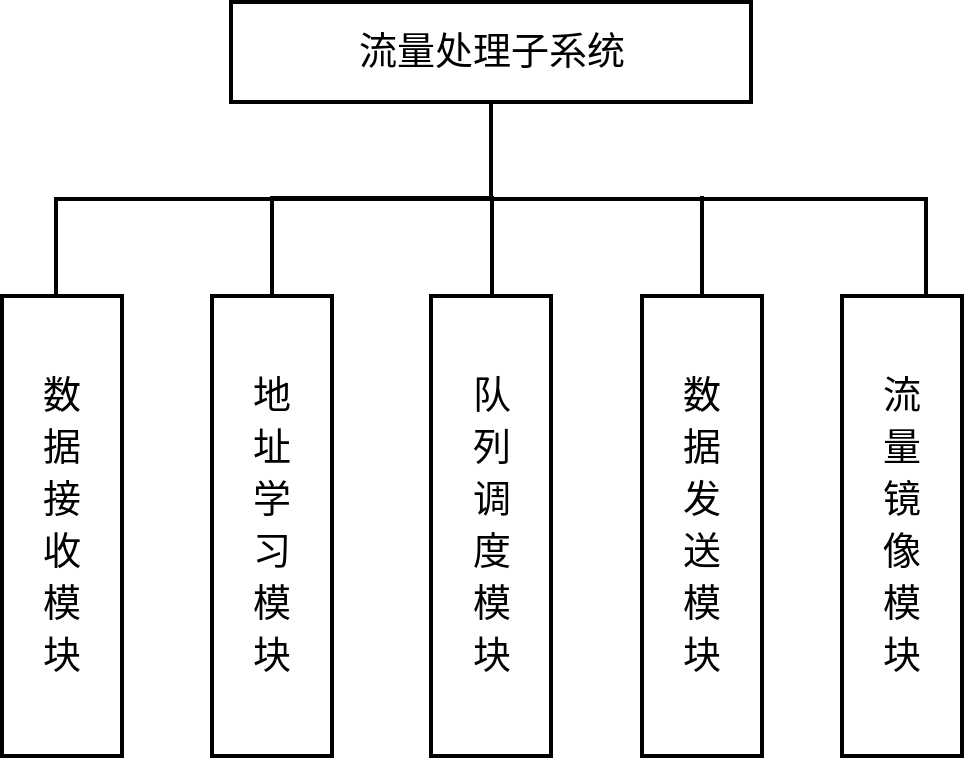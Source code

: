 <mxfile version="20.8.23" type="github">
  <diagram name="第 1 页" id="4M4pmrjOuwIooKWq4O6p">
    <mxGraphModel dx="2074" dy="1068" grid="1" gridSize="10" guides="1" tooltips="1" connect="1" arrows="1" fold="1" page="1" pageScale="1" pageWidth="827" pageHeight="1169" math="0" shadow="0">
      <root>
        <mxCell id="0" />
        <mxCell id="1" parent="0" />
        <mxCell id="HO9KouEG1NhI8WGZBcSB-1" value="&lt;font style=&quot;font-size: 19px;&quot;&gt;流量处理子系统&lt;/font&gt;" style="rounded=0;whiteSpace=wrap;html=1;strokeWidth=2;" vertex="1" parent="1">
          <mxGeometry x="264.5" y="153" width="260" height="50" as="geometry" />
        </mxCell>
        <mxCell id="HO9KouEG1NhI8WGZBcSB-2" value="&lt;p style=&quot;line-height: 200%;&quot;&gt;&lt;span style=&quot;font-size: 19px;&quot;&gt;数&lt;br&gt;据&lt;br&gt;接&lt;br&gt;收&lt;br&gt;模&lt;br&gt;块&lt;/span&gt;&lt;/p&gt;" style="rounded=0;whiteSpace=wrap;html=1;strokeWidth=2;" vertex="1" parent="1">
          <mxGeometry x="150" y="300" width="60" height="230" as="geometry" />
        </mxCell>
        <mxCell id="HO9KouEG1NhI8WGZBcSB-3" value="&lt;p style=&quot;line-height: 100%;&quot;&gt;&lt;span style=&quot;font-size: 19px;&quot;&gt;地&lt;/span&gt;&lt;/p&gt;&lt;p style=&quot;line-height: 100%;&quot;&gt;&lt;span style=&quot;font-size: 19px;&quot;&gt;址&lt;/span&gt;&lt;/p&gt;&lt;p style=&quot;line-height: 100%;&quot;&gt;&lt;span style=&quot;font-size: 19px;&quot;&gt;学&lt;/span&gt;&lt;/p&gt;&lt;p style=&quot;line-height: 100%;&quot;&gt;&lt;span style=&quot;font-size: 19px;&quot;&gt;习&lt;/span&gt;&lt;/p&gt;&lt;p style=&quot;line-height: 100%;&quot;&gt;&lt;span style=&quot;font-size: 19px;&quot;&gt;模&lt;/span&gt;&lt;/p&gt;&lt;p style=&quot;line-height: 100%;&quot;&gt;&lt;span style=&quot;font-size: 19px;&quot;&gt;块&lt;/span&gt;&lt;/p&gt;" style="rounded=0;whiteSpace=wrap;html=1;strokeWidth=2;" vertex="1" parent="1">
          <mxGeometry x="255" y="300" width="60" height="230" as="geometry" />
        </mxCell>
        <mxCell id="HO9KouEG1NhI8WGZBcSB-4" value="&lt;p style=&quot;line-height: 100%;&quot;&gt;&lt;span style=&quot;font-size: 19px;&quot;&gt;队&lt;/span&gt;&lt;/p&gt;&lt;p style=&quot;line-height: 100%;&quot;&gt;&lt;span style=&quot;font-size: 19px;&quot;&gt;列&lt;/span&gt;&lt;/p&gt;&lt;p style=&quot;line-height: 100%;&quot;&gt;&lt;span style=&quot;font-size: 19px;&quot;&gt;调&lt;/span&gt;&lt;/p&gt;&lt;p style=&quot;line-height: 100%;&quot;&gt;&lt;span style=&quot;font-size: 19px;&quot;&gt;度&lt;/span&gt;&lt;/p&gt;&lt;p style=&quot;line-height: 100%;&quot;&gt;&lt;span style=&quot;font-size: 19px;&quot;&gt;模&lt;/span&gt;&lt;/p&gt;&lt;p style=&quot;line-height: 100%;&quot;&gt;&lt;span style=&quot;font-size: 19px;&quot;&gt;块&lt;/span&gt;&lt;/p&gt;" style="rounded=0;whiteSpace=wrap;html=1;strokeWidth=2;" vertex="1" parent="1">
          <mxGeometry x="364.5" y="300" width="60" height="230" as="geometry" />
        </mxCell>
        <mxCell id="HO9KouEG1NhI8WGZBcSB-5" value="&lt;p style=&quot;line-height: 100%;&quot;&gt;&lt;span style=&quot;font-size: 19px;&quot;&gt;数&lt;/span&gt;&lt;/p&gt;&lt;p style=&quot;line-height: 100%;&quot;&gt;&lt;span style=&quot;font-size: 19px;&quot;&gt;据&lt;/span&gt;&lt;/p&gt;&lt;p style=&quot;line-height: 100%;&quot;&gt;&lt;span style=&quot;font-size: 19px;&quot;&gt;发&lt;/span&gt;&lt;/p&gt;&lt;p style=&quot;line-height: 100%;&quot;&gt;&lt;span style=&quot;font-size: 19px;&quot;&gt;送&lt;/span&gt;&lt;/p&gt;&lt;p style=&quot;line-height: 100%;&quot;&gt;&lt;span style=&quot;font-size: 19px;&quot;&gt;模&lt;/span&gt;&lt;/p&gt;&lt;p style=&quot;line-height: 100%;&quot;&gt;&lt;span style=&quot;font-size: 19px;&quot;&gt;块&lt;/span&gt;&lt;/p&gt;" style="rounded=0;whiteSpace=wrap;html=1;strokeWidth=2;" vertex="1" parent="1">
          <mxGeometry x="470" y="300" width="60" height="230" as="geometry" />
        </mxCell>
        <mxCell id="HO9KouEG1NhI8WGZBcSB-6" value="&lt;p style=&quot;line-height: 100%;&quot;&gt;&lt;span style=&quot;font-size: 19px;&quot;&gt;流&lt;/span&gt;&lt;/p&gt;&lt;p style=&quot;line-height: 100%;&quot;&gt;&lt;span style=&quot;font-size: 19px;&quot;&gt;量&lt;/span&gt;&lt;/p&gt;&lt;p style=&quot;line-height: 100%;&quot;&gt;&lt;span style=&quot;font-size: 19px;&quot;&gt;镜&lt;/span&gt;&lt;/p&gt;&lt;p style=&quot;line-height: 100%;&quot;&gt;&lt;span style=&quot;font-size: 19px;&quot;&gt;像&lt;/span&gt;&lt;/p&gt;&lt;p style=&quot;line-height: 100%;&quot;&gt;&lt;span style=&quot;font-size: 19px;&quot;&gt;模&lt;/span&gt;&lt;/p&gt;&lt;p style=&quot;line-height: 100%;&quot;&gt;&lt;span style=&quot;font-size: 19px;&quot;&gt;块&lt;/span&gt;&lt;/p&gt;" style="rounded=0;whiteSpace=wrap;html=1;strokeWidth=2;" vertex="1" parent="1">
          <mxGeometry x="570" y="300" width="60" height="230" as="geometry" />
        </mxCell>
        <mxCell id="HO9KouEG1NhI8WGZBcSB-11" value="" style="strokeWidth=2;html=1;shape=mxgraph.flowchart.annotation_2;align=left;labelPosition=right;pointerEvents=1;fontSize=19;rotation=90;" vertex="1" parent="1">
          <mxGeometry x="347" y="34" width="95" height="435" as="geometry" />
        </mxCell>
        <mxCell id="HO9KouEG1NhI8WGZBcSB-12" value="" style="strokeWidth=2;html=1;shape=mxgraph.flowchart.annotation_1;align=left;pointerEvents=1;fontSize=19;rotation=90;" vertex="1" parent="1">
          <mxGeometry x="315" y="221" width="50" height="110" as="geometry" />
        </mxCell>
        <mxCell id="HO9KouEG1NhI8WGZBcSB-14" value="" style="line;strokeWidth=2;direction=south;html=1;fontSize=19;" vertex="1" parent="1">
          <mxGeometry x="495" y="250" width="10" height="50" as="geometry" />
        </mxCell>
      </root>
    </mxGraphModel>
  </diagram>
</mxfile>
